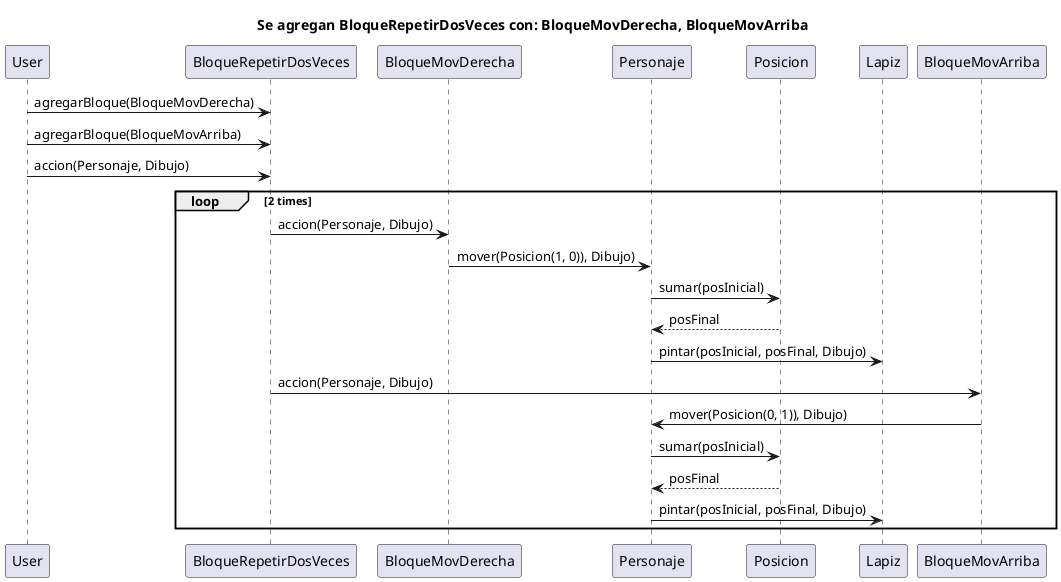 @startuml
title Se agregan BloqueRepetirDosVeces con: BloqueMovDerecha, BloqueMovArriba
User -> BloqueRepetirDosVeces : agregarBloque(BloqueMovDerecha)
User -> BloqueRepetirDosVeces : agregarBloque(BloqueMovArriba)

User -> BloqueRepetirDosVeces : accion(Personaje, Dibujo)

loop 2 times
BloqueRepetirDosVeces -> BloqueMovDerecha : accion(Personaje, Dibujo)
BloqueMovDerecha-> Personaje : mover(Posicion(1, 0)), Dibujo)
Personaje -> Posicion : sumar(posInicial)
Personaje<-- Posicion : posFinal
Personaje -> Lapiz : pintar(posInicial, posFinal, Dibujo)

BloqueRepetirDosVeces -> BloqueMovArriba : accion(Personaje, Dibujo)
BloqueMovArriba -> Personaje : mover(Posicion(0, 1)), Dibujo)
Personaje -> Posicion : sumar(posInicial)
Personaje<-- Posicion : posFinal
Personaje -> Lapiz : pintar(posInicial, posFinal, Dibujo)
end
@enduml